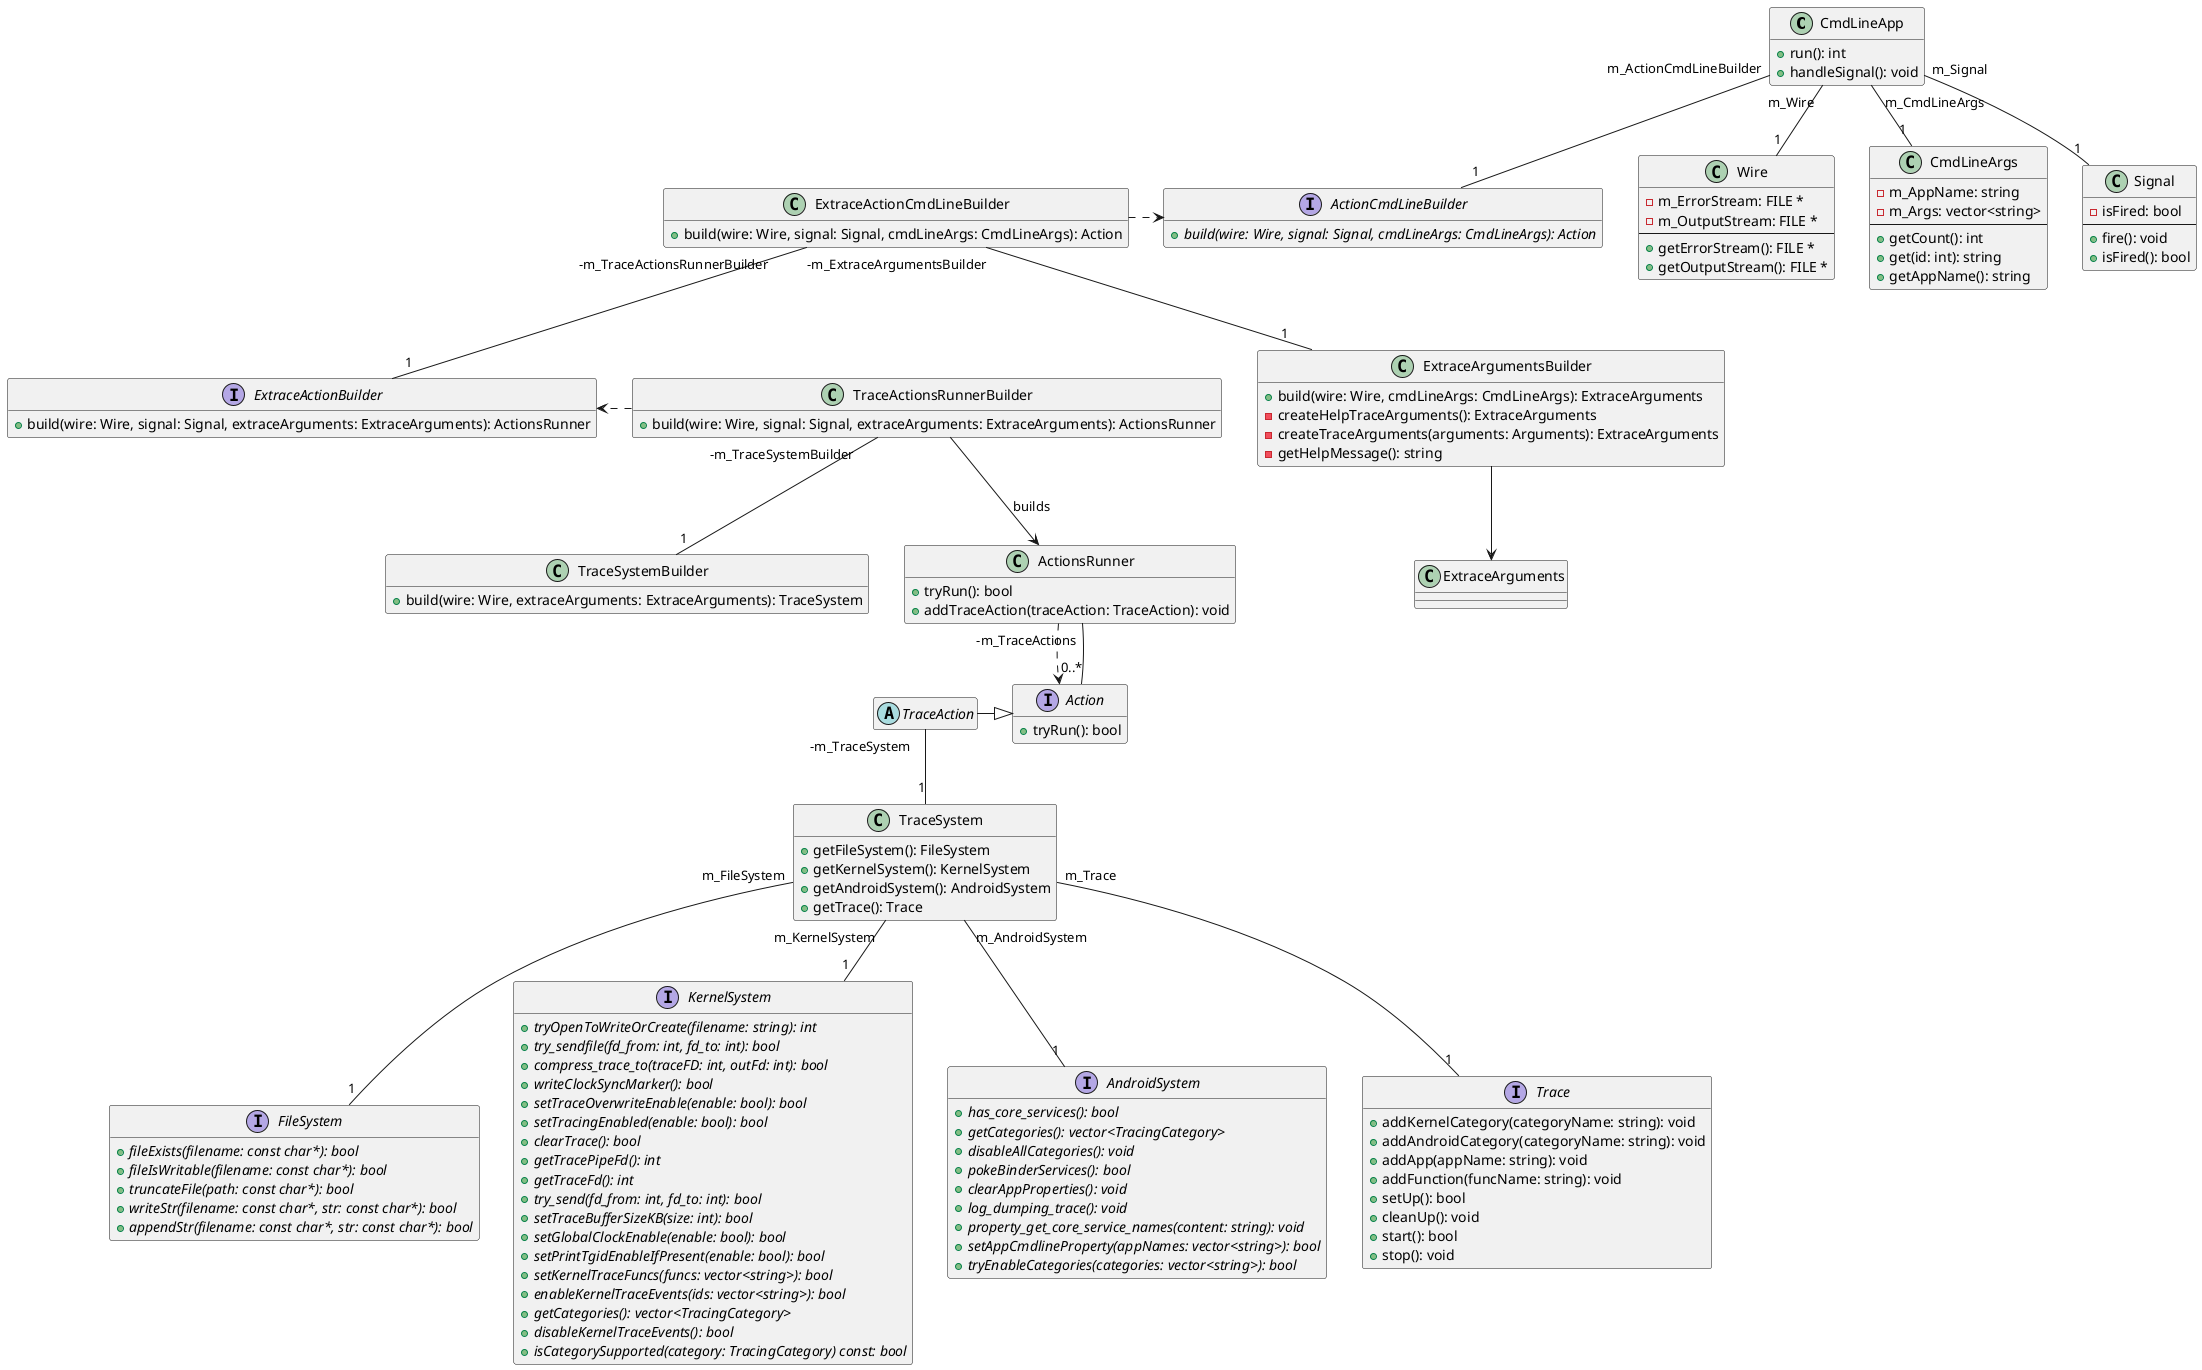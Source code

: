 @startuml

class CmdLineApp {
  + run(): int
  + handleSignal(): void
}
hide CmdLineApp fields

CmdLineApp "m_Wire" -- "1" Wire
CmdLineApp "m_CmdLineArgs" -- "1" CmdLineArgs
CmdLineApp "m_ActionCmdLineBuilder" -- "1" ActionCmdLineBuilder
CmdLineApp "m_Signal" -- "1" Signal

class Wire {
  - m_ErrorStream: FILE *
  - m_OutputStream: FILE *
  --
  + getErrorStream(): FILE *
  + getOutputStream(): FILE *
}
hide Wire methods

class Signal {
  - isFired: bool
  --
  + fire(): void
  + isFired(): bool
}

class CmdLineArgs {
  - m_AppName: string
  - m_Args: vector<string>
  --
  + getCount(): int
  + get(id: int): string
  + getAppName(): string  
}

interface ActionCmdLineBuilder {
  + {abstract} build(wire: Wire, signal: Signal, cmdLineArgs: CmdLineArgs): Action
}
hide ActionCmdLineBuilder fields

class ExtraceActionCmdLineBuilder {
  + build(wire: Wire, signal: Signal, cmdLineArgs: CmdLineArgs): Action 
}
hide ExtraceActionCmdLineBuilder fields

ExtraceActionCmdLineBuilder .> ActionCmdLineBuilder
ExtraceActionCmdLineBuilder "-m_ExtraceArgumentsBuilder" -- "1" ExtraceArgumentsBuilder
ExtraceActionCmdLineBuilder "-m_TraceActionsRunnerBuilder" -- "1" ExtraceActionBuilder

interface ExtraceActionBuilder {
  + build(wire: Wire, signal: Signal, extraceArguments: ExtraceArguments): ActionsRunner
}
hide ExtraceActionBuilder fields

class ExtraceArgumentsBuilder {
  + build(wire: Wire, cmdLineArgs: CmdLineArgs): ExtraceArguments
  - createHelpTraceArguments(): ExtraceArguments
  - createTraceArguments(arguments: Arguments): ExtraceArguments
  - getHelpMessage(): string
}
hide ExtraceArgumentsBuilder fields

ExtraceArgumentsBuilder --> ExtraceArguments

class TraceSystemBuilder {
  + build(wire: Wire, extraceArguments: ExtraceArguments): TraceSystem
}
hide TraceSystemBuilder fields

class TraceActionsRunnerBuilder {
  + build(wire: Wire, signal: Signal, extraceArguments: ExtraceArguments): ActionsRunner
}
hide TraceActionsRunnerBuilder fields

TraceActionsRunnerBuilder .> ExtraceActionBuilder
TraceActionsRunnerBuilder "-m_TraceSystemBuilder" -- "1" TraceSystemBuilder
TraceActionsRunnerBuilder --> ActionsRunner: builds

class ExtraceArguments {
  
}

class TraceSystem {
  + getFileSystem(): FileSystem
  + getKernelSystem(): KernelSystem
  + getAndroidSystem(): AndroidSystem
  + getTrace(): Trace
}
hide TraceSystem fields

TraceSystem "m_FileSystem" -- "1" FileSystem
TraceSystem "m_KernelSystem" -- "1" KernelSystem
TraceSystem "m_AndroidSystem" -- "1" AndroidSystem
TraceSystem "m_Trace" -- "1" Trace

class ActionsRunner {
  + tryRun(): bool
  + addTraceAction(traceAction: TraceAction): void
}
hide ActionsRunner fields

ActionsRunner ..> Action
ActionsRunner "-m_TraceActions" -- "0..*" Action

interface FileSystem {
  + {abstract} fileExists(filename: const char*): bool
  + {abstract} fileIsWritable(filename: const char*): bool
  + {abstract} truncateFile(path: const char*): bool
  + {abstract} writeStr(filename: const char*, str: const char*): bool
  + {abstract} appendStr(filename: const char*, str: const char*): bool
}
hide FileSystem fields

interface KernelSystem {
  + {abstract} tryOpenToWriteOrCreate(filename: string): int
  + {abstract} try_sendfile(fd_from: int, fd_to: int): bool
  + {abstract} compress_trace_to(traceFD: int, outFd: int): bool
  + {abstract} writeClockSyncMarker(): bool
  + {abstract} setTraceOverwriteEnable(enable: bool): bool
  + {abstract} setTracingEnabled(enable: bool): bool
  + {abstract} clearTrace(): bool
  + {abstract} getTracePipeFd(): int
  + {abstract} getTraceFd(): int
  + {abstract} try_send(fd_from: int, fd_to: int): bool
  + {abstract} setTraceBufferSizeKB(size: int): bool
  + {abstract} setGlobalClockEnable(enable: bool): bool
  + {abstract} setPrintTgidEnableIfPresent(enable: bool): bool
  + {abstract} setKernelTraceFuncs(funcs: vector<string>): bool
  + {abstract} enableKernelTraceEvents(ids: vector<string>): bool
  + {abstract} getCategories(): vector<TracingCategory>
  + {abstract} disableKernelTraceEvents(): bool
  + {abstract} isCategorySupported(category: TracingCategory) const: bool
}
hide KernelSystem fields

interface AndroidSystem {
  + {abstract} has_core_services(): bool
  + {abstract} getCategories(): vector<TracingCategory>
  + {abstract} disableAllCategories(): void
  + {abstract} pokeBinderServices(): bool
  + {abstract} clearAppProperties(): void
  + {abstract} log_dumping_trace(): void
  + {abstract} property_get_core_service_names(content: string): void
  + {abstract} setAppCmdlineProperty(appNames: vector<string>): bool
  + {abstract} tryEnableCategories(categories: vector<string>): bool
}
hide AndroidSystem fields

interface Trace {
  + addKernelCategory(categoryName: string): void
  + addAndroidCategory(categoryName: string): void
  + addApp(appName: string): void
  + addFunction(funcName: string): void
  + setUp(): bool 
  + cleanUp(): void 
  + start(): bool 
  + stop(): void 
}
hide Trace fields

interface Action {
  + tryRun(): bool
}
hide Action fields

abstract class TraceAction
hide TraceAction fields
hide TraceAction methods

TraceAction -|> Action
TraceAction "-m_TraceSystem" -- "1" TraceSystem

' Environment construction could be deeper
' Wired general class
' setWire - in CmdLineApp
' ExtraceActionCmdLineBuilder - build action from CmdLineArgs
' ExtraceArgumentsBuilder -> ExtraceArgsBuilder
' ExtraceActionBuilder - build action from ExtraceArgs
' ExtraceActionBuilder uses ExtraceActionsRunnerBuilder

@enduml